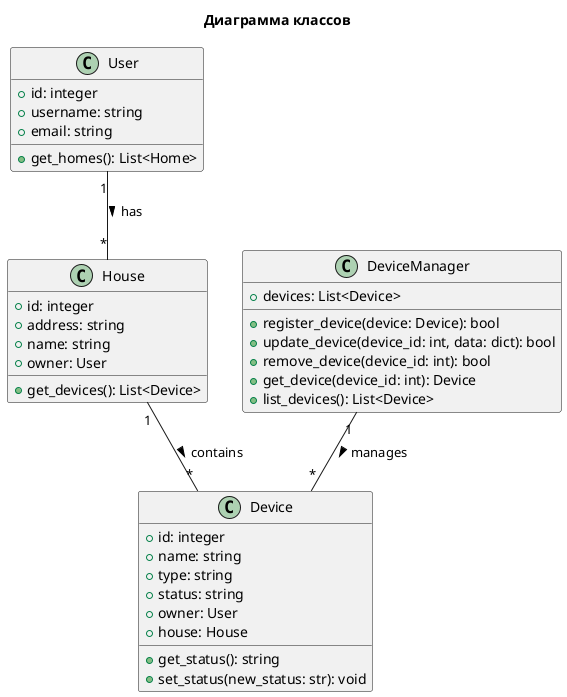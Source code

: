 @startuml

title Диаграмма классов

class User {
    + id: integer
    + username: string
    + email: string
    + get_homes(): List<Home>
}

class House {
    + id: integer
    + address: string
    + name: string
    + owner: User
    + get_devices(): List<Device>
}

class Device {
    + id: integer
    + name: string
    + type: string
    + status: string
    + owner: User
    + house: House
    + get_status(): string
    + set_status(new_status: str): void
}

class DeviceManager {
    + devices: List<Device>
    + register_device(device: Device): bool
    + update_device(device_id: int, data: dict): bool
    + remove_device(device_id: int): bool
    + get_device(device_id: int): Device
    + list_devices(): List<Device>
}

User "1" -- "*" House : has >
House "1" -- "*" Device : contains >
DeviceManager "1" -- "*" Device : manages >

@enduml